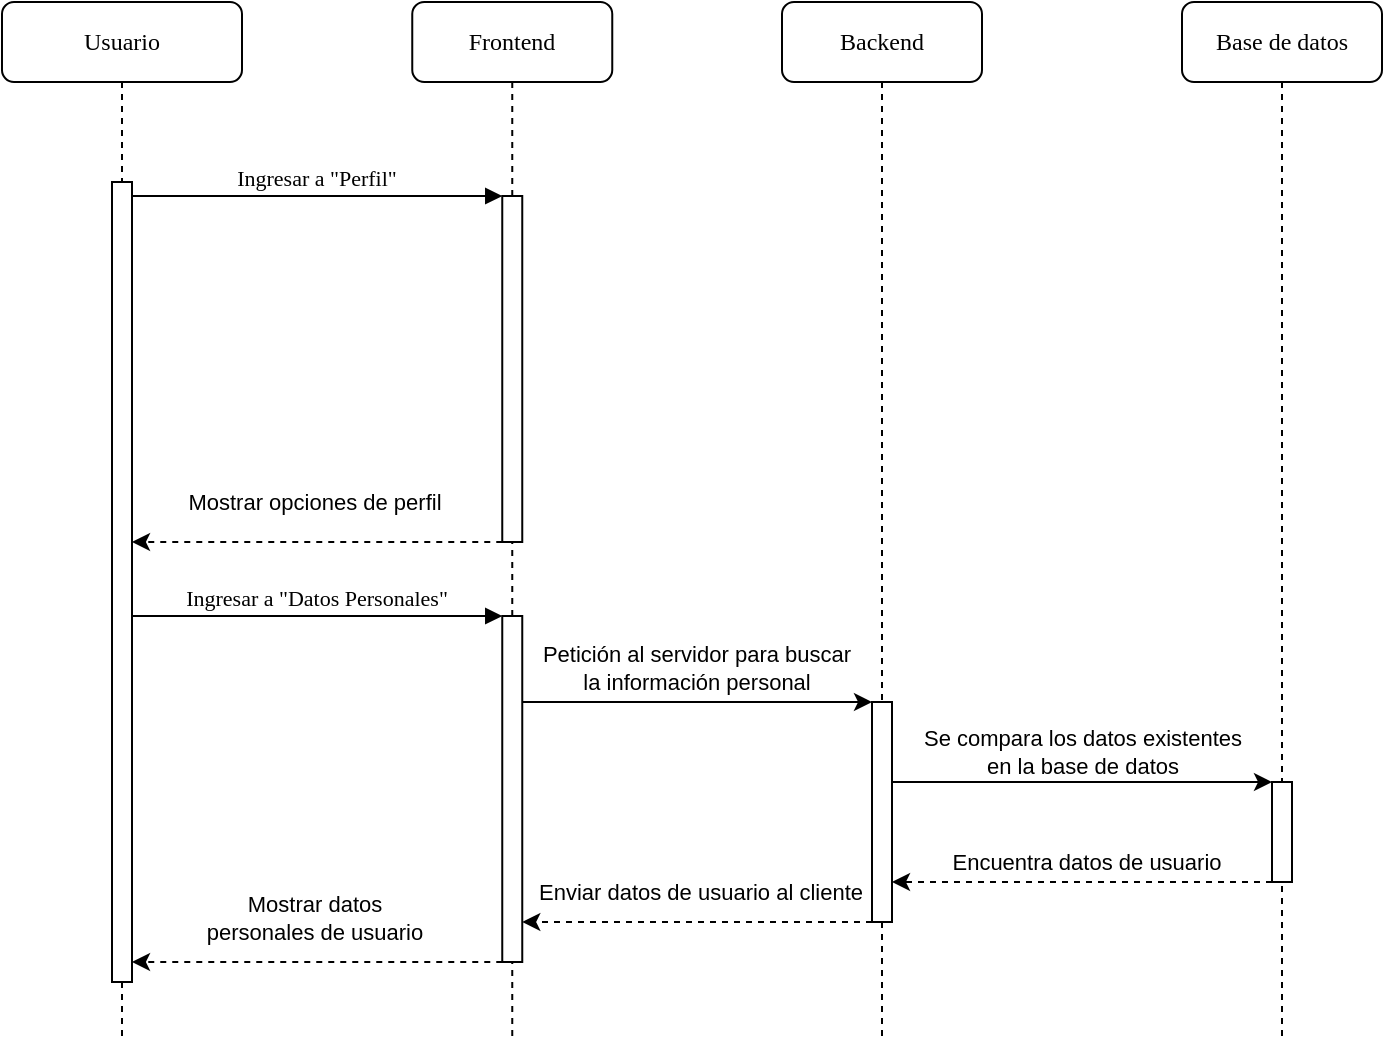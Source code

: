 <mxfile version="21.6.6" type="device">
  <diagram id="SQzT1PZ-4JYBl5l8QcrB" name="Page-3">
    <mxGraphModel dx="1266" dy="-354" grid="1" gridSize="10" guides="1" tooltips="1" connect="1" arrows="1" fold="1" page="1" pageScale="1" pageWidth="850" pageHeight="1100" math="0" shadow="0">
      <root>
        <mxCell id="0" />
        <mxCell id="1" parent="0" />
        <mxCell id="4dmCjVElnuUW6X6LacNj-1" value="Backend" style="shape=umlLifeline;perimeter=lifelinePerimeter;whiteSpace=wrap;html=1;container=0;collapsible=0;recursiveResize=0;outlineConnect=0;rounded=1;shadow=0;comic=0;labelBackgroundColor=none;strokeWidth=1;fontFamily=Verdana;fontSize=12;align=center;" parent="1" vertex="1">
          <mxGeometry x="870" y="1300" width="100" height="520" as="geometry" />
        </mxCell>
        <mxCell id="4dmCjVElnuUW6X6LacNj-2" value="Base de datos" style="shape=umlLifeline;perimeter=lifelinePerimeter;whiteSpace=wrap;html=1;container=0;collapsible=0;recursiveResize=0;outlineConnect=0;rounded=1;shadow=0;comic=0;labelBackgroundColor=none;strokeWidth=1;fontFamily=Verdana;fontSize=12;align=center;" parent="1" vertex="1">
          <mxGeometry x="1070" y="1300" width="100" height="520" as="geometry" />
        </mxCell>
        <mxCell id="4dmCjVElnuUW6X6LacNj-3" value="Usuario" style="shape=umlLifeline;perimeter=lifelinePerimeter;whiteSpace=wrap;html=1;container=0;collapsible=0;recursiveResize=0;outlineConnect=0;rounded=1;shadow=0;comic=0;labelBackgroundColor=none;strokeWidth=1;fontFamily=Verdana;fontSize=12;align=center;" parent="1" vertex="1">
          <mxGeometry x="480" y="1300" width="120" height="520" as="geometry" />
        </mxCell>
        <mxCell id="4dmCjVElnuUW6X6LacNj-4" value="Frontend" style="shape=umlLifeline;perimeter=lifelinePerimeter;whiteSpace=wrap;html=1;container=0;collapsible=0;recursiveResize=0;outlineConnect=0;rounded=1;shadow=0;comic=0;labelBackgroundColor=none;strokeWidth=1;fontFamily=Verdana;fontSize=12;align=center;" parent="1" vertex="1">
          <mxGeometry x="685.13" y="1300" width="100" height="520" as="geometry" />
        </mxCell>
        <mxCell id="4dmCjVElnuUW6X6LacNj-6" value="Ingresar a &quot;Perfil&quot;" style="html=1;verticalAlign=bottom;endArrow=block;entryX=0;entryY=0;labelBackgroundColor=none;fontFamily=Verdana;fontSize=11;edgeStyle=elbowEdgeStyle;elbow=vertical;" parent="1" target="4dmCjVElnuUW6X6LacNj-9" edge="1">
          <mxGeometry x="-0.006" relative="1" as="geometry">
            <mxPoint x="545" y="1397" as="sourcePoint" />
            <mxPoint as="offset" />
          </mxGeometry>
        </mxCell>
        <mxCell id="4dmCjVElnuUW6X6LacNj-7" style="edgeStyle=orthogonalEdgeStyle;rounded=0;orthogonalLoop=1;jettySize=auto;html=1;dashed=1;" parent="1" source="4dmCjVElnuUW6X6LacNj-9" target="4dmCjVElnuUW6X6LacNj-5" edge="1">
          <mxGeometry relative="1" as="geometry">
            <Array as="points">
              <mxPoint x="650" y="1570" />
              <mxPoint x="650" y="1570" />
            </Array>
          </mxGeometry>
        </mxCell>
        <mxCell id="4dmCjVElnuUW6X6LacNj-8" value="Mostrar opciones de perfil" style="edgeLabel;html=1;align=center;verticalAlign=middle;resizable=0;points=[];" parent="4dmCjVElnuUW6X6LacNj-7" vertex="1" connectable="0">
          <mxGeometry x="0.226" y="3" relative="1" as="geometry">
            <mxPoint x="19" y="-23" as="offset" />
          </mxGeometry>
        </mxCell>
        <mxCell id="4dmCjVElnuUW6X6LacNj-9" value="" style="html=1;points=[];perimeter=orthogonalPerimeter;rounded=0;shadow=0;comic=0;labelBackgroundColor=none;strokeWidth=1;fontFamily=Verdana;fontSize=12;align=center;" parent="1" vertex="1">
          <mxGeometry x="730.13" y="1397" width="10" height="173" as="geometry" />
        </mxCell>
        <mxCell id="4dmCjVElnuUW6X6LacNj-10" value="" style="html=1;points=[];perimeter=orthogonalPerimeter;rounded=0;shadow=0;comic=0;labelBackgroundColor=none;strokeWidth=1;fontFamily=Verdana;fontSize=12;align=center;" parent="1" vertex="1">
          <mxGeometry x="535" y="1600" width="10" height="180" as="geometry" />
        </mxCell>
        <mxCell id="4dmCjVElnuUW6X6LacNj-11" style="edgeStyle=orthogonalEdgeStyle;rounded=0;orthogonalLoop=1;jettySize=auto;html=1;" parent="1" source="4dmCjVElnuUW6X6LacNj-15" target="4dmCjVElnuUW6X6LacNj-18" edge="1">
          <mxGeometry relative="1" as="geometry">
            <Array as="points">
              <mxPoint x="1020" y="1690" />
              <mxPoint x="1020" y="1690" />
            </Array>
          </mxGeometry>
        </mxCell>
        <mxCell id="4dmCjVElnuUW6X6LacNj-12" value="Se compara los datos existentes&lt;br&gt;en la base de datos" style="edgeLabel;html=1;align=center;verticalAlign=middle;resizable=0;points=[];" parent="4dmCjVElnuUW6X6LacNj-11" vertex="1" connectable="0">
          <mxGeometry x="-0.063" relative="1" as="geometry">
            <mxPoint x="6" y="-15" as="offset" />
          </mxGeometry>
        </mxCell>
        <mxCell id="4dmCjVElnuUW6X6LacNj-13" style="edgeStyle=orthogonalEdgeStyle;rounded=0;orthogonalLoop=1;jettySize=auto;html=1;dashed=1;" parent="1" source="4dmCjVElnuUW6X6LacNj-15" target="4dmCjVElnuUW6X6LacNj-24" edge="1">
          <mxGeometry relative="1" as="geometry">
            <Array as="points">
              <mxPoint x="860" y="1760" />
              <mxPoint x="860" y="1760" />
            </Array>
          </mxGeometry>
        </mxCell>
        <mxCell id="4dmCjVElnuUW6X6LacNj-14" value="Enviar datos de usuario al cliente" style="edgeLabel;html=1;align=center;verticalAlign=middle;resizable=0;points=[];" parent="4dmCjVElnuUW6X6LacNj-13" vertex="1" connectable="0">
          <mxGeometry x="-0.018" y="1" relative="1" as="geometry">
            <mxPoint y="-16" as="offset" />
          </mxGeometry>
        </mxCell>
        <mxCell id="4dmCjVElnuUW6X6LacNj-15" value="" style="html=1;points=[];perimeter=orthogonalPerimeter;rounded=0;shadow=0;comic=0;labelBackgroundColor=none;strokeWidth=1;fontFamily=Verdana;fontSize=12;align=center;" parent="1" vertex="1">
          <mxGeometry x="915" y="1650" width="10" height="110" as="geometry" />
        </mxCell>
        <mxCell id="4dmCjVElnuUW6X6LacNj-16" style="edgeStyle=orthogonalEdgeStyle;rounded=0;orthogonalLoop=1;jettySize=auto;html=1;dashed=1;" parent="1" source="4dmCjVElnuUW6X6LacNj-18" target="4dmCjVElnuUW6X6LacNj-15" edge="1">
          <mxGeometry relative="1" as="geometry">
            <Array as="points">
              <mxPoint x="1070" y="1740" />
              <mxPoint x="1070" y="1740" />
            </Array>
          </mxGeometry>
        </mxCell>
        <mxCell id="4dmCjVElnuUW6X6LacNj-17" value="Encuentra datos de usuario" style="edgeLabel;html=1;align=center;verticalAlign=middle;resizable=0;points=[];" parent="4dmCjVElnuUW6X6LacNj-16" vertex="1" connectable="0">
          <mxGeometry x="-0.021" y="3" relative="1" as="geometry">
            <mxPoint y="-13" as="offset" />
          </mxGeometry>
        </mxCell>
        <mxCell id="4dmCjVElnuUW6X6LacNj-18" value="" style="html=1;points=[];perimeter=orthogonalPerimeter;rounded=0;shadow=0;comic=0;labelBackgroundColor=none;strokeWidth=1;fontFamily=Verdana;fontSize=12;align=center;" parent="1" vertex="1">
          <mxGeometry x="1115" y="1690" width="10" height="50" as="geometry" />
        </mxCell>
        <mxCell id="4dmCjVElnuUW6X6LacNj-19" value="Ingresar a &quot;Datos Personales&quot;" style="html=1;verticalAlign=bottom;endArrow=block;entryX=0;entryY=0;labelBackgroundColor=none;fontFamily=Verdana;fontSize=11;edgeStyle=elbowEdgeStyle;elbow=vertical;" parent="1" target="4dmCjVElnuUW6X6LacNj-24" edge="1">
          <mxGeometry x="-0.006" relative="1" as="geometry">
            <mxPoint x="545" y="1607" as="sourcePoint" />
            <mxPoint as="offset" />
          </mxGeometry>
        </mxCell>
        <mxCell id="4dmCjVElnuUW6X6LacNj-20" style="edgeStyle=orthogonalEdgeStyle;rounded=0;orthogonalLoop=1;jettySize=auto;html=1;" parent="1" source="4dmCjVElnuUW6X6LacNj-24" target="4dmCjVElnuUW6X6LacNj-15" edge="1">
          <mxGeometry relative="1" as="geometry">
            <Array as="points">
              <mxPoint x="830" y="1650" />
              <mxPoint x="830" y="1650" />
            </Array>
          </mxGeometry>
        </mxCell>
        <mxCell id="4dmCjVElnuUW6X6LacNj-21" value="Petición al servidor para buscar&lt;br&gt;la información personal" style="edgeLabel;html=1;align=center;verticalAlign=middle;resizable=0;points=[];" parent="4dmCjVElnuUW6X6LacNj-20" vertex="1" connectable="0">
          <mxGeometry x="0.131" y="1" relative="1" as="geometry">
            <mxPoint x="-12" y="-16" as="offset" />
          </mxGeometry>
        </mxCell>
        <mxCell id="4dmCjVElnuUW6X6LacNj-22" style="edgeStyle=orthogonalEdgeStyle;rounded=0;orthogonalLoop=1;jettySize=auto;html=1;dashed=1;" parent="1" source="4dmCjVElnuUW6X6LacNj-24" target="4dmCjVElnuUW6X6LacNj-10" edge="1">
          <mxGeometry relative="1" as="geometry">
            <Array as="points">
              <mxPoint x="650" y="1780" />
              <mxPoint x="650" y="1780" />
            </Array>
          </mxGeometry>
        </mxCell>
        <mxCell id="4dmCjVElnuUW6X6LacNj-23" value="Mostrar datos &lt;br&gt;personales de usuario" style="edgeLabel;html=1;align=center;verticalAlign=middle;resizable=0;points=[];" parent="4dmCjVElnuUW6X6LacNj-22" vertex="1" connectable="0">
          <mxGeometry x="0.226" y="3" relative="1" as="geometry">
            <mxPoint x="19" y="-25" as="offset" />
          </mxGeometry>
        </mxCell>
        <mxCell id="4dmCjVElnuUW6X6LacNj-24" value="" style="html=1;points=[];perimeter=orthogonalPerimeter;rounded=0;shadow=0;comic=0;labelBackgroundColor=none;strokeWidth=1;fontFamily=Verdana;fontSize=12;align=center;" parent="1" vertex="1">
          <mxGeometry x="730.13" y="1607" width="10" height="173" as="geometry" />
        </mxCell>
        <mxCell id="4dmCjVElnuUW6X6LacNj-5" value="" style="html=1;points=[];perimeter=orthogonalPerimeter;rounded=0;shadow=0;comic=0;labelBackgroundColor=none;strokeWidth=1;fontFamily=Verdana;fontSize=12;align=center;" parent="1" vertex="1">
          <mxGeometry x="535" y="1390" width="10" height="400" as="geometry" />
        </mxCell>
      </root>
    </mxGraphModel>
  </diagram>
</mxfile>
